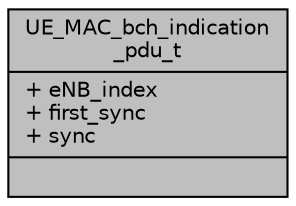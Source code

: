 digraph "UE_MAC_bch_indication_pdu_t"
{
 // LATEX_PDF_SIZE
  edge [fontname="Helvetica",fontsize="10",labelfontname="Helvetica",labelfontsize="10"];
  node [fontname="Helvetica",fontsize="10",shape=record];
  Node1 [label="{UE_MAC_bch_indication\l_pdu_t\n|+ eNB_index\l+ first_sync\l+ sync\l|}",height=0.2,width=0.4,color="black", fillcolor="grey75", style="filled", fontcolor="black",tooltip=" "];
}
